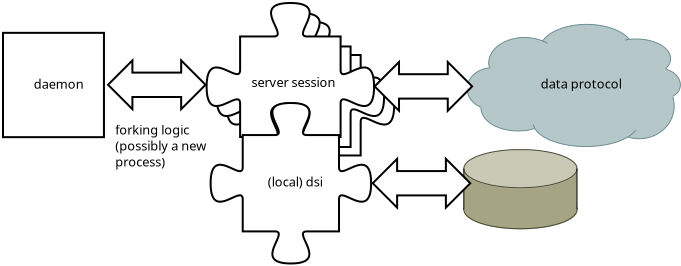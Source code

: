 <?xml version="1.0" encoding="UTF-8"?>
<dia:diagram xmlns:dia="http://www.lysator.liu.se/~alla/dia/">
  <dia:layer name="Background" visible="true">
    <dia:object type="Cisco - Relational Database" version="0" id="O0">
      <dia:attribute name="obj_pos">
        <dia:point val="18.482,14.783"/>
      </dia:attribute>
      <dia:attribute name="obj_bb">
        <dia:rectangle val="17.482,14.742;24.492,18.816"/>
      </dia:attribute>
      <dia:attribute name="elem_corner">
        <dia:point val="18.482,14.783"/>
      </dia:attribute>
      <dia:attribute name="elem_width">
        <dia:real val="5.01"/>
      </dia:attribute>
      <dia:attribute name="elem_height">
        <dia:real val="3.994"/>
      </dia:attribute>
      <dia:attribute name="show_background">
        <dia:boolean val="true"/>
      </dia:attribute>
      <dia:attribute name="flip_horizontal">
        <dia:boolean val="false"/>
      </dia:attribute>
      <dia:attribute name="flip_vertical">
        <dia:boolean val="false"/>
      </dia:attribute>
      <dia:attribute name="padding">
        <dia:real val="0.354"/>
      </dia:attribute>
    </dia:object>
    <dia:object type="Cisco - Cloud" version="0" id="O1">
      <dia:attribute name="obj_pos">
        <dia:point val="18.308,8.528"/>
      </dia:attribute>
      <dia:attribute name="obj_bb">
        <dia:rectangle val="18.308,8.528;28.969,14.654"/>
      </dia:attribute>
      <dia:attribute name="elem_corner">
        <dia:point val="18.308,8.528"/>
      </dia:attribute>
      <dia:attribute name="elem_width">
        <dia:real val="10.661"/>
      </dia:attribute>
      <dia:attribute name="elem_height">
        <dia:real val="6.107"/>
      </dia:attribute>
      <dia:attribute name="show_background">
        <dia:boolean val="true"/>
      </dia:attribute>
      <dia:attribute name="flip_horizontal">
        <dia:boolean val="false"/>
      </dia:attribute>
      <dia:attribute name="flip_vertical">
        <dia:boolean val="false"/>
      </dia:attribute>
      <dia:attribute name="padding">
        <dia:real val="0.354"/>
      </dia:attribute>
    </dia:object>
    <dia:object type="Jigsaw - part_ooio" version="0" id="O2">
      <dia:attribute name="obj_pos">
        <dia:point val="6.285,8.383"/>
      </dia:attribute>
      <dia:attribute name="obj_bb">
        <dia:rectangle val="6.235,8.332;14.709,15.131"/>
      </dia:attribute>
      <dia:attribute name="elem_corner">
        <dia:point val="6.285,8.383"/>
      </dia:attribute>
      <dia:attribute name="elem_width">
        <dia:real val="8.373"/>
      </dia:attribute>
      <dia:attribute name="elem_height">
        <dia:real val="6.699"/>
      </dia:attribute>
      <dia:attribute name="inner_color">
        <dia:color val="#1e90ff"/>
      </dia:attribute>
      <dia:attribute name="show_background">
        <dia:boolean val="true"/>
      </dia:attribute>
      <dia:attribute name="flip_horizontal">
        <dia:boolean val="false"/>
      </dia:attribute>
      <dia:attribute name="flip_vertical">
        <dia:boolean val="false"/>
      </dia:attribute>
      <dia:attribute name="padding">
        <dia:real val="0.354"/>
      </dia:attribute>
    </dia:object>
    <dia:object type="Geometric - Left-Right Arrow" version="0" id="O3">
      <dia:attribute name="obj_pos">
        <dia:point val="13.588,15.251"/>
      </dia:attribute>
      <dia:attribute name="obj_bb">
        <dia:rectangle val="13.517,15.13;18.534,17.809"/>
      </dia:attribute>
      <dia:attribute name="elem_corner">
        <dia:point val="13.588,15.251"/>
      </dia:attribute>
      <dia:attribute name="elem_width">
        <dia:real val="4.875"/>
      </dia:attribute>
      <dia:attribute name="elem_height">
        <dia:real val="2.438"/>
      </dia:attribute>
      <dia:attribute name="show_background">
        <dia:boolean val="true"/>
      </dia:attribute>
      <dia:attribute name="flip_horizontal">
        <dia:boolean val="false"/>
      </dia:attribute>
      <dia:attribute name="flip_vertical">
        <dia:boolean val="false"/>
      </dia:attribute>
      <dia:attribute name="padding">
        <dia:real val="0.354"/>
      </dia:attribute>
    </dia:object>
    <dia:object type="Standard - Text" version="0" id="O4">
      <dia:attribute name="obj_pos">
        <dia:point val="21.986,11.73"/>
      </dia:attribute>
      <dia:attribute name="obj_bb">
        <dia:rectangle val="21.986,11.059;26.057,12.123"/>
      </dia:attribute>
      <dia:attribute name="text">
        <dia:composite type="text">
          <dia:attribute name="string">
            <dia:string>#data protocol#</dia:string>
          </dia:attribute>
          <dia:attribute name="font">
            <dia:font family="sans" style="0" name="Helvetica"/>
          </dia:attribute>
          <dia:attribute name="height">
            <dia:real val="0.8"/>
          </dia:attribute>
          <dia:attribute name="pos">
            <dia:point val="21.986,11.73"/>
          </dia:attribute>
          <dia:attribute name="color">
            <dia:color val="#000000"/>
          </dia:attribute>
          <dia:attribute name="alignment">
            <dia:enum val="0"/>
          </dia:attribute>
        </dia:composite>
      </dia:attribute>
    </dia:object>
    <dia:object type="Standard - Text" version="0" id="O5">
      <dia:attribute name="obj_pos">
        <dia:point val="0.711,14.037"/>
      </dia:attribute>
      <dia:attribute name="obj_bb">
        <dia:rectangle val="0.711,13.366;5.533,16.03"/>
      </dia:attribute>
      <dia:attribute name="text">
        <dia:composite type="text">
          <dia:attribute name="string">
            <dia:string>#forking logic
(possibly a new
process) #</dia:string>
          </dia:attribute>
          <dia:attribute name="font">
            <dia:font family="sans" style="0" name="Helvetica"/>
          </dia:attribute>
          <dia:attribute name="height">
            <dia:real val="0.8"/>
          </dia:attribute>
          <dia:attribute name="pos">
            <dia:point val="0.711,14.037"/>
          </dia:attribute>
          <dia:attribute name="color">
            <dia:color val="#000000"/>
          </dia:attribute>
          <dia:attribute name="alignment">
            <dia:enum val="0"/>
          </dia:attribute>
        </dia:composite>
      </dia:attribute>
    </dia:object>
    <dia:object type="Geometric - Perfect Square" version="0" id="O6">
      <dia:attribute name="obj_pos">
        <dia:point val="-4.9,8.95"/>
      </dia:attribute>
      <dia:attribute name="obj_bb">
        <dia:rectangle val="-4.95,8.9;0.198,14.216"/>
      </dia:attribute>
      <dia:attribute name="elem_corner">
        <dia:point val="-4.9,8.95"/>
      </dia:attribute>
      <dia:attribute name="elem_width">
        <dia:real val="5.048"/>
      </dia:attribute>
      <dia:attribute name="elem_height">
        <dia:real val="5.216"/>
      </dia:attribute>
      <dia:attribute name="inner_color">
        <dia:color val="#1e90ff"/>
      </dia:attribute>
      <dia:attribute name="show_background">
        <dia:boolean val="true"/>
      </dia:attribute>
      <dia:attribute name="flip_horizontal">
        <dia:boolean val="false"/>
      </dia:attribute>
      <dia:attribute name="flip_vertical">
        <dia:boolean val="false"/>
      </dia:attribute>
      <dia:attribute name="padding">
        <dia:real val="0.354"/>
      </dia:attribute>
    </dia:object>
    <dia:object type="Geometric - Left-Right Arrow" version="0" id="O7">
      <dia:attribute name="obj_pos">
        <dia:point val="0.352,10.328"/>
      </dia:attribute>
      <dia:attribute name="obj_bb">
        <dia:rectangle val="0.281,10.207;5.298,12.886"/>
      </dia:attribute>
      <dia:attribute name="elem_corner">
        <dia:point val="0.352,10.328"/>
      </dia:attribute>
      <dia:attribute name="elem_width">
        <dia:real val="4.875"/>
      </dia:attribute>
      <dia:attribute name="elem_height">
        <dia:real val="2.438"/>
      </dia:attribute>
      <dia:attribute name="show_background">
        <dia:boolean val="true"/>
      </dia:attribute>
      <dia:attribute name="flip_horizontal">
        <dia:boolean val="false"/>
      </dia:attribute>
      <dia:attribute name="flip_vertical">
        <dia:boolean val="false"/>
      </dia:attribute>
      <dia:attribute name="padding">
        <dia:real val="0.354"/>
      </dia:attribute>
    </dia:object>
    <dia:object type="Standard - Text" version="0" id="O8">
      <dia:attribute name="obj_pos">
        <dia:point val="-3.368,11.75"/>
      </dia:attribute>
      <dia:attribute name="obj_bb">
        <dia:rectangle val="-3.389,11.079;-0.918,12.143"/>
      </dia:attribute>
      <dia:attribute name="text">
        <dia:composite type="text">
          <dia:attribute name="string">
            <dia:string>#daemon#</dia:string>
          </dia:attribute>
          <dia:attribute name="font">
            <dia:font family="sans" style="0" name="Helvetica"/>
          </dia:attribute>
          <dia:attribute name="height">
            <dia:real val="0.8"/>
          </dia:attribute>
          <dia:attribute name="pos">
            <dia:point val="-3.368,11.75"/>
          </dia:attribute>
          <dia:attribute name="color">
            <dia:color val="#000000"/>
          </dia:attribute>
          <dia:attribute name="alignment">
            <dia:enum val="0"/>
          </dia:attribute>
        </dia:composite>
      </dia:attribute>
    </dia:object>
    <dia:object type="Jigsaw - part_ooio" version="0" id="O9">
      <dia:attribute name="obj_pos">
        <dia:point val="5.781,7.958"/>
      </dia:attribute>
      <dia:attribute name="obj_bb">
        <dia:rectangle val="5.731,7.908;14.205,14.706"/>
      </dia:attribute>
      <dia:attribute name="elem_corner">
        <dia:point val="5.781,7.958"/>
      </dia:attribute>
      <dia:attribute name="elem_width">
        <dia:real val="8.373"/>
      </dia:attribute>
      <dia:attribute name="elem_height">
        <dia:real val="6.699"/>
      </dia:attribute>
      <dia:attribute name="inner_color">
        <dia:color val="#1e90ff"/>
      </dia:attribute>
      <dia:attribute name="show_background">
        <dia:boolean val="true"/>
      </dia:attribute>
      <dia:attribute name="flip_horizontal">
        <dia:boolean val="false"/>
      </dia:attribute>
      <dia:attribute name="flip_vertical">
        <dia:boolean val="false"/>
      </dia:attribute>
      <dia:attribute name="padding">
        <dia:real val="0.354"/>
      </dia:attribute>
    </dia:object>
    <dia:object type="Jigsaw - part_ooio" version="0" id="O10">
      <dia:attribute name="obj_pos">
        <dia:point val="5.281,7.458"/>
      </dia:attribute>
      <dia:attribute name="obj_bb">
        <dia:rectangle val="5.231,7.408;13.705,14.206"/>
      </dia:attribute>
      <dia:attribute name="elem_corner">
        <dia:point val="5.281,7.458"/>
      </dia:attribute>
      <dia:attribute name="elem_width">
        <dia:real val="8.373"/>
      </dia:attribute>
      <dia:attribute name="elem_height">
        <dia:real val="6.699"/>
      </dia:attribute>
      <dia:attribute name="inner_color">
        <dia:color val="#1e90ff"/>
      </dia:attribute>
      <dia:attribute name="show_background">
        <dia:boolean val="true"/>
      </dia:attribute>
      <dia:attribute name="flip_horizontal">
        <dia:boolean val="false"/>
      </dia:attribute>
      <dia:attribute name="flip_vertical">
        <dia:boolean val="false"/>
      </dia:attribute>
      <dia:attribute name="padding">
        <dia:real val="0.354"/>
      </dia:attribute>
    </dia:object>
    <dia:object type="Standard - Text" version="0" id="O11">
      <dia:attribute name="obj_pos">
        <dia:point val="7.531,11.658"/>
      </dia:attribute>
      <dia:attribute name="obj_bb">
        <dia:rectangle val="7.531,11.008;12.081,12.008"/>
      </dia:attribute>
      <dia:attribute name="text">
        <dia:composite type="text">
          <dia:attribute name="string">
            <dia:string>#server session#</dia:string>
          </dia:attribute>
          <dia:attribute name="font">
            <dia:font family="sans" style="0" name="Helvetica"/>
          </dia:attribute>
          <dia:attribute name="height">
            <dia:real val="0.8"/>
          </dia:attribute>
          <dia:attribute name="pos">
            <dia:point val="7.531,11.658"/>
          </dia:attribute>
          <dia:attribute name="color">
            <dia:color val="#000000"/>
          </dia:attribute>
          <dia:attribute name="alignment">
            <dia:enum val="0"/>
          </dia:attribute>
        </dia:composite>
      </dia:attribute>
    </dia:object>
    <dia:object type="Jigsaw - part_oooo" version="0" id="O12">
      <dia:attribute name="obj_pos">
        <dia:point val="5.481,12.457"/>
      </dia:attribute>
      <dia:attribute name="obj_bb">
        <dia:rectangle val="5.431,12.408;13.556,20.532"/>
      </dia:attribute>
      <dia:attribute name="elem_corner">
        <dia:point val="5.481,12.457"/>
      </dia:attribute>
      <dia:attribute name="elem_width">
        <dia:real val="8.025"/>
      </dia:attribute>
      <dia:attribute name="elem_height">
        <dia:real val="8.025"/>
      </dia:attribute>
      <dia:attribute name="inner_color">
        <dia:color val="#ff0000"/>
      </dia:attribute>
      <dia:attribute name="show_background">
        <dia:boolean val="true"/>
      </dia:attribute>
      <dia:attribute name="flip_horizontal">
        <dia:boolean val="false"/>
      </dia:attribute>
      <dia:attribute name="flip_vertical">
        <dia:boolean val="false"/>
      </dia:attribute>
      <dia:attribute name="padding">
        <dia:real val="0.354"/>
      </dia:attribute>
    </dia:object>
    <dia:object type="Standard - Text" version="0" id="O13">
      <dia:attribute name="obj_pos">
        <dia:point val="8.332,16.633"/>
      </dia:attribute>
      <dia:attribute name="obj_bb">
        <dia:rectangle val="8.332,15.961;11.353,17.025"/>
      </dia:attribute>
      <dia:attribute name="text">
        <dia:composite type="text">
          <dia:attribute name="string">
            <dia:string>#(local) dsi#</dia:string>
          </dia:attribute>
          <dia:attribute name="font">
            <dia:font family="sans" style="0" name="Helvetica"/>
          </dia:attribute>
          <dia:attribute name="height">
            <dia:real val="0.8"/>
          </dia:attribute>
          <dia:attribute name="pos">
            <dia:point val="8.332,16.633"/>
          </dia:attribute>
          <dia:attribute name="color">
            <dia:color val="#000000"/>
          </dia:attribute>
          <dia:attribute name="alignment">
            <dia:enum val="0"/>
          </dia:attribute>
        </dia:composite>
      </dia:attribute>
    </dia:object>
    <dia:object type="Geometric - Left-Right Arrow" version="0" id="O14">
      <dia:attribute name="obj_pos">
        <dia:point val="13.682,10.408"/>
      </dia:attribute>
      <dia:attribute name="obj_bb">
        <dia:rectangle val="13.611,10.287;18.628,12.966"/>
      </dia:attribute>
      <dia:attribute name="elem_corner">
        <dia:point val="13.682,10.408"/>
      </dia:attribute>
      <dia:attribute name="elem_width">
        <dia:real val="4.875"/>
      </dia:attribute>
      <dia:attribute name="elem_height">
        <dia:real val="2.438"/>
      </dia:attribute>
      <dia:attribute name="show_background">
        <dia:boolean val="true"/>
      </dia:attribute>
      <dia:attribute name="flip_horizontal">
        <dia:boolean val="false"/>
      </dia:attribute>
      <dia:attribute name="flip_vertical">
        <dia:boolean val="false"/>
      </dia:attribute>
      <dia:attribute name="padding">
        <dia:real val="0.354"/>
      </dia:attribute>
    </dia:object>
  </dia:layer>
</dia:diagram>
